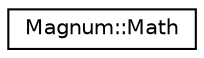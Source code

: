 digraph "圖形化之類別階層"
{
  edge [fontname="Helvetica",fontsize="10",labelfontname="Helvetica",labelfontsize="10"];
  node [fontname="Helvetica",fontsize="10",shape=record];
  rankdir="LR";
  Node1 [label="Magnum::Math",height=0.2,width=0.4,color="black", fillcolor="white", style="filled",URL="$class_magnum_1_1_math.html"];
}
